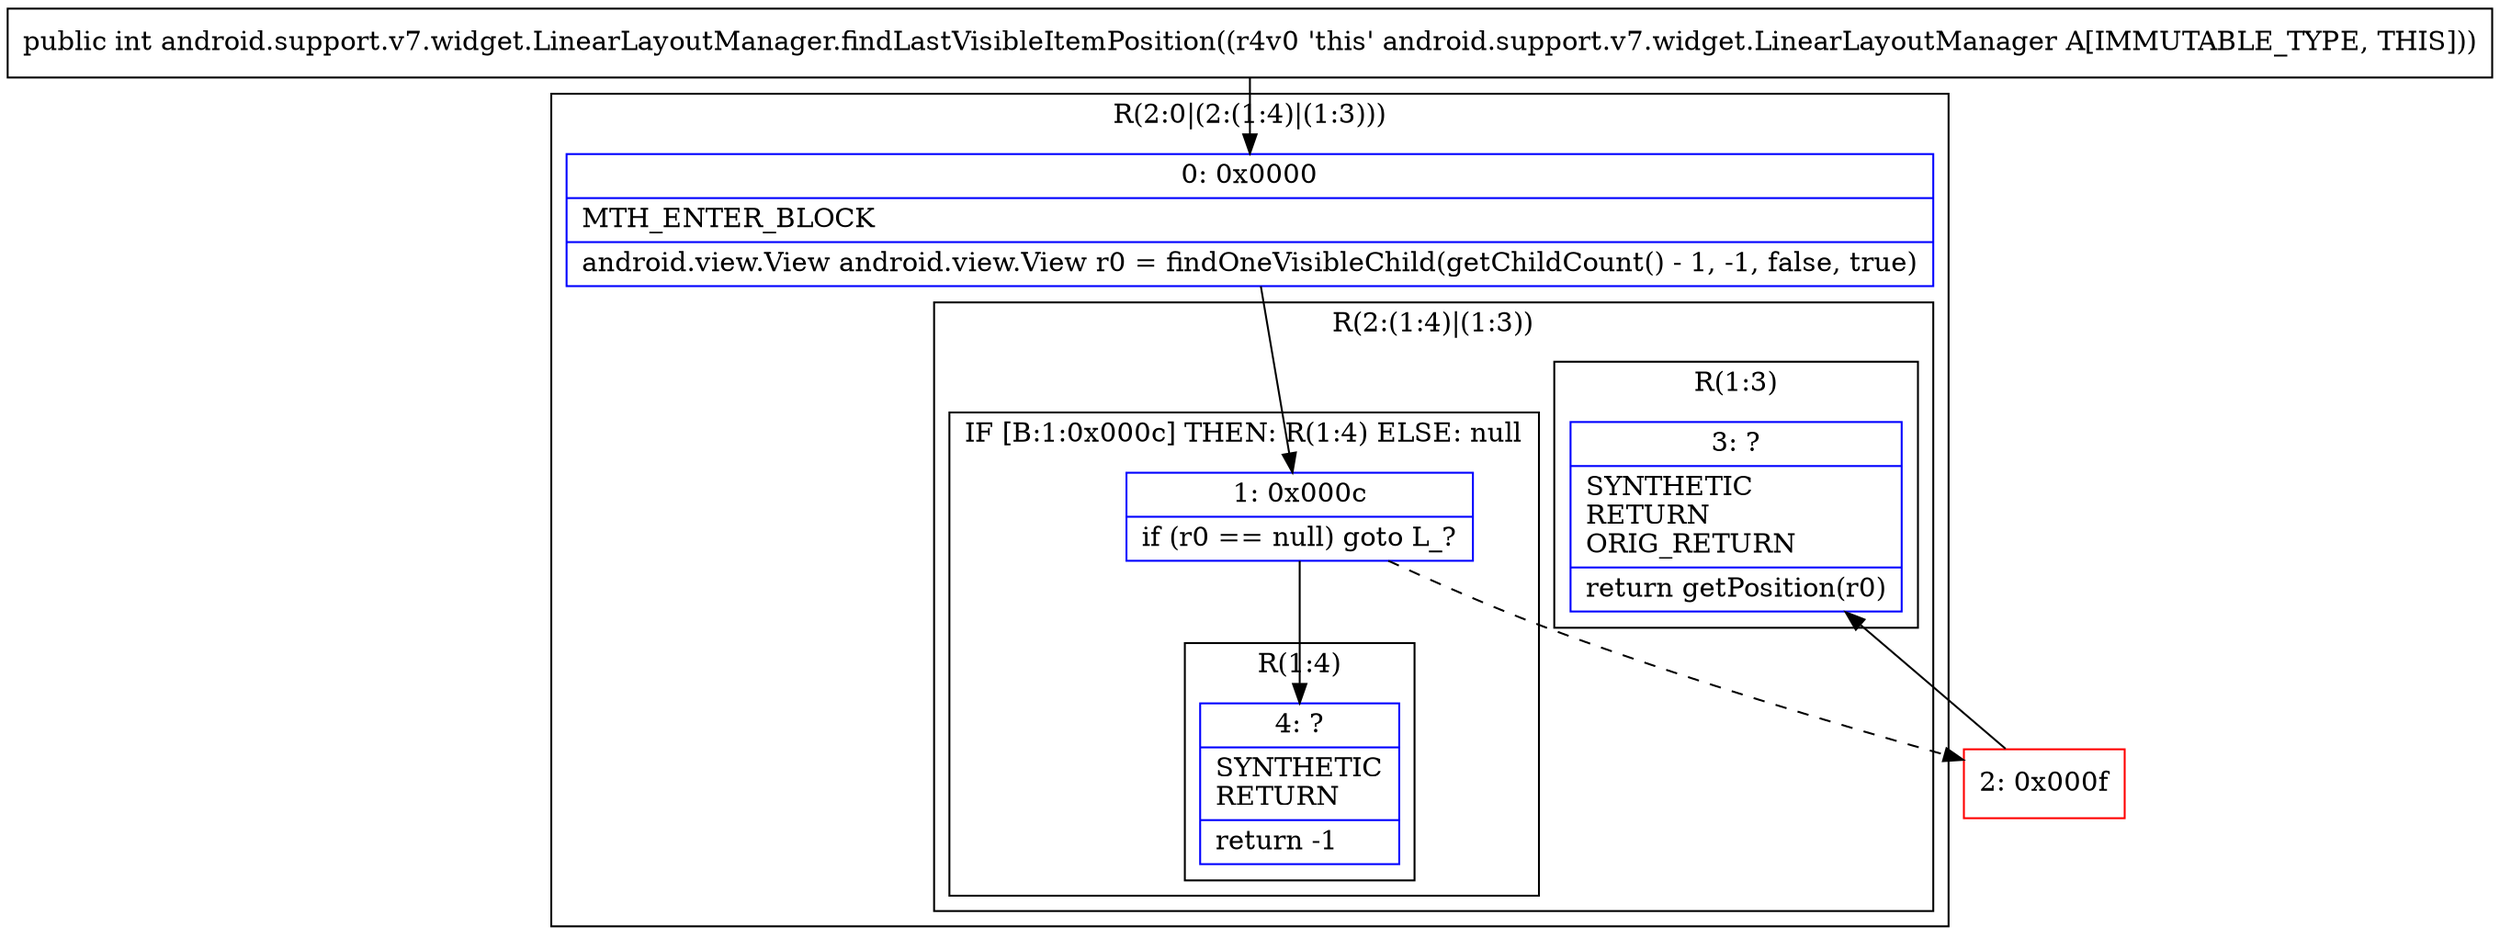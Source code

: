digraph "CFG forandroid.support.v7.widget.LinearLayoutManager.findLastVisibleItemPosition()I" {
subgraph cluster_Region_2093256388 {
label = "R(2:0|(2:(1:4)|(1:3)))";
node [shape=record,color=blue];
Node_0 [shape=record,label="{0\:\ 0x0000|MTH_ENTER_BLOCK\l|android.view.View android.view.View r0 = findOneVisibleChild(getChildCount() \- 1, \-1, false, true)\l}"];
subgraph cluster_Region_834849319 {
label = "R(2:(1:4)|(1:3))";
node [shape=record,color=blue];
subgraph cluster_IfRegion_1579941039 {
label = "IF [B:1:0x000c] THEN: R(1:4) ELSE: null";
node [shape=record,color=blue];
Node_1 [shape=record,label="{1\:\ 0x000c|if (r0 == null) goto L_?\l}"];
subgraph cluster_Region_389674151 {
label = "R(1:4)";
node [shape=record,color=blue];
Node_4 [shape=record,label="{4\:\ ?|SYNTHETIC\lRETURN\l|return \-1\l}"];
}
}
subgraph cluster_Region_748251671 {
label = "R(1:3)";
node [shape=record,color=blue];
Node_3 [shape=record,label="{3\:\ ?|SYNTHETIC\lRETURN\lORIG_RETURN\l|return getPosition(r0)\l}"];
}
}
}
Node_2 [shape=record,color=red,label="{2\:\ 0x000f}"];
MethodNode[shape=record,label="{public int android.support.v7.widget.LinearLayoutManager.findLastVisibleItemPosition((r4v0 'this' android.support.v7.widget.LinearLayoutManager A[IMMUTABLE_TYPE, THIS])) }"];
MethodNode -> Node_0;
Node_0 -> Node_1;
Node_1 -> Node_2[style=dashed];
Node_1 -> Node_4;
Node_2 -> Node_3;
}

